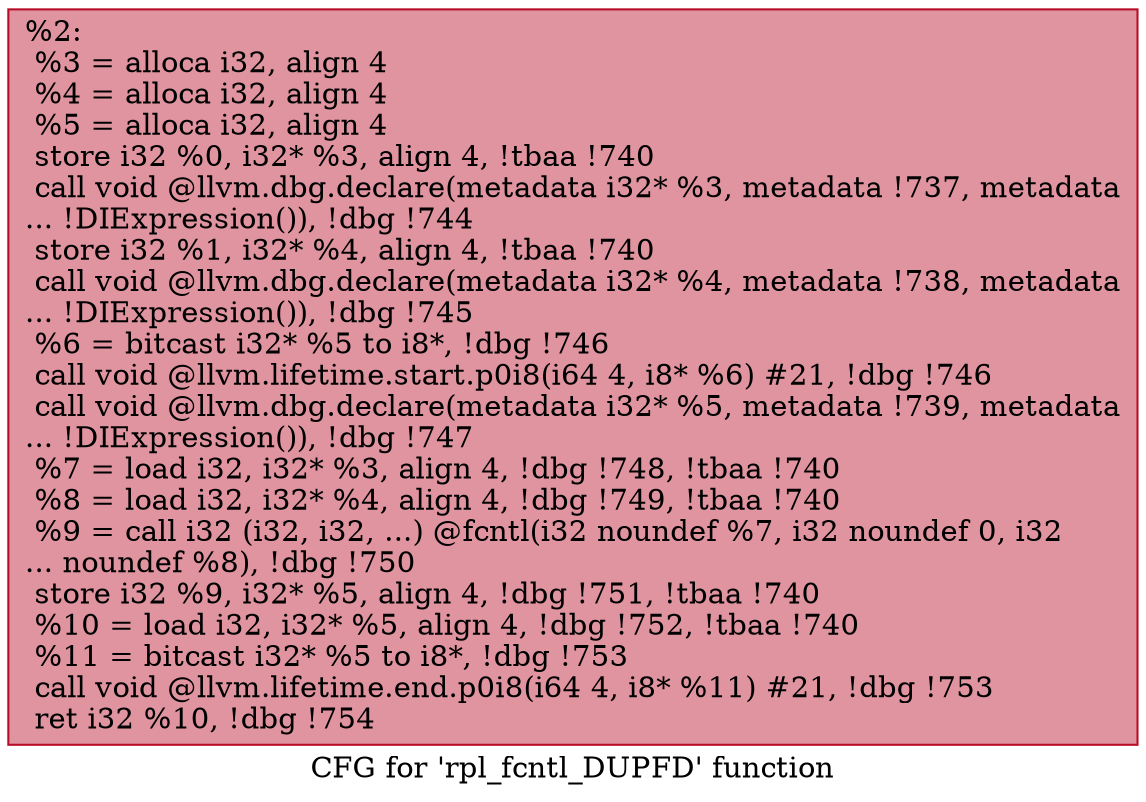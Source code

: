 digraph "CFG for 'rpl_fcntl_DUPFD' function" {
	label="CFG for 'rpl_fcntl_DUPFD' function";

	Node0x19b5e00 [shape=record,color="#b70d28ff", style=filled, fillcolor="#b70d2870",label="{%2:\l  %3 = alloca i32, align 4\l  %4 = alloca i32, align 4\l  %5 = alloca i32, align 4\l  store i32 %0, i32* %3, align 4, !tbaa !740\l  call void @llvm.dbg.declare(metadata i32* %3, metadata !737, metadata\l... !DIExpression()), !dbg !744\l  store i32 %1, i32* %4, align 4, !tbaa !740\l  call void @llvm.dbg.declare(metadata i32* %4, metadata !738, metadata\l... !DIExpression()), !dbg !745\l  %6 = bitcast i32* %5 to i8*, !dbg !746\l  call void @llvm.lifetime.start.p0i8(i64 4, i8* %6) #21, !dbg !746\l  call void @llvm.dbg.declare(metadata i32* %5, metadata !739, metadata\l... !DIExpression()), !dbg !747\l  %7 = load i32, i32* %3, align 4, !dbg !748, !tbaa !740\l  %8 = load i32, i32* %4, align 4, !dbg !749, !tbaa !740\l  %9 = call i32 (i32, i32, ...) @fcntl(i32 noundef %7, i32 noundef 0, i32\l... noundef %8), !dbg !750\l  store i32 %9, i32* %5, align 4, !dbg !751, !tbaa !740\l  %10 = load i32, i32* %5, align 4, !dbg !752, !tbaa !740\l  %11 = bitcast i32* %5 to i8*, !dbg !753\l  call void @llvm.lifetime.end.p0i8(i64 4, i8* %11) #21, !dbg !753\l  ret i32 %10, !dbg !754\l}"];
}
